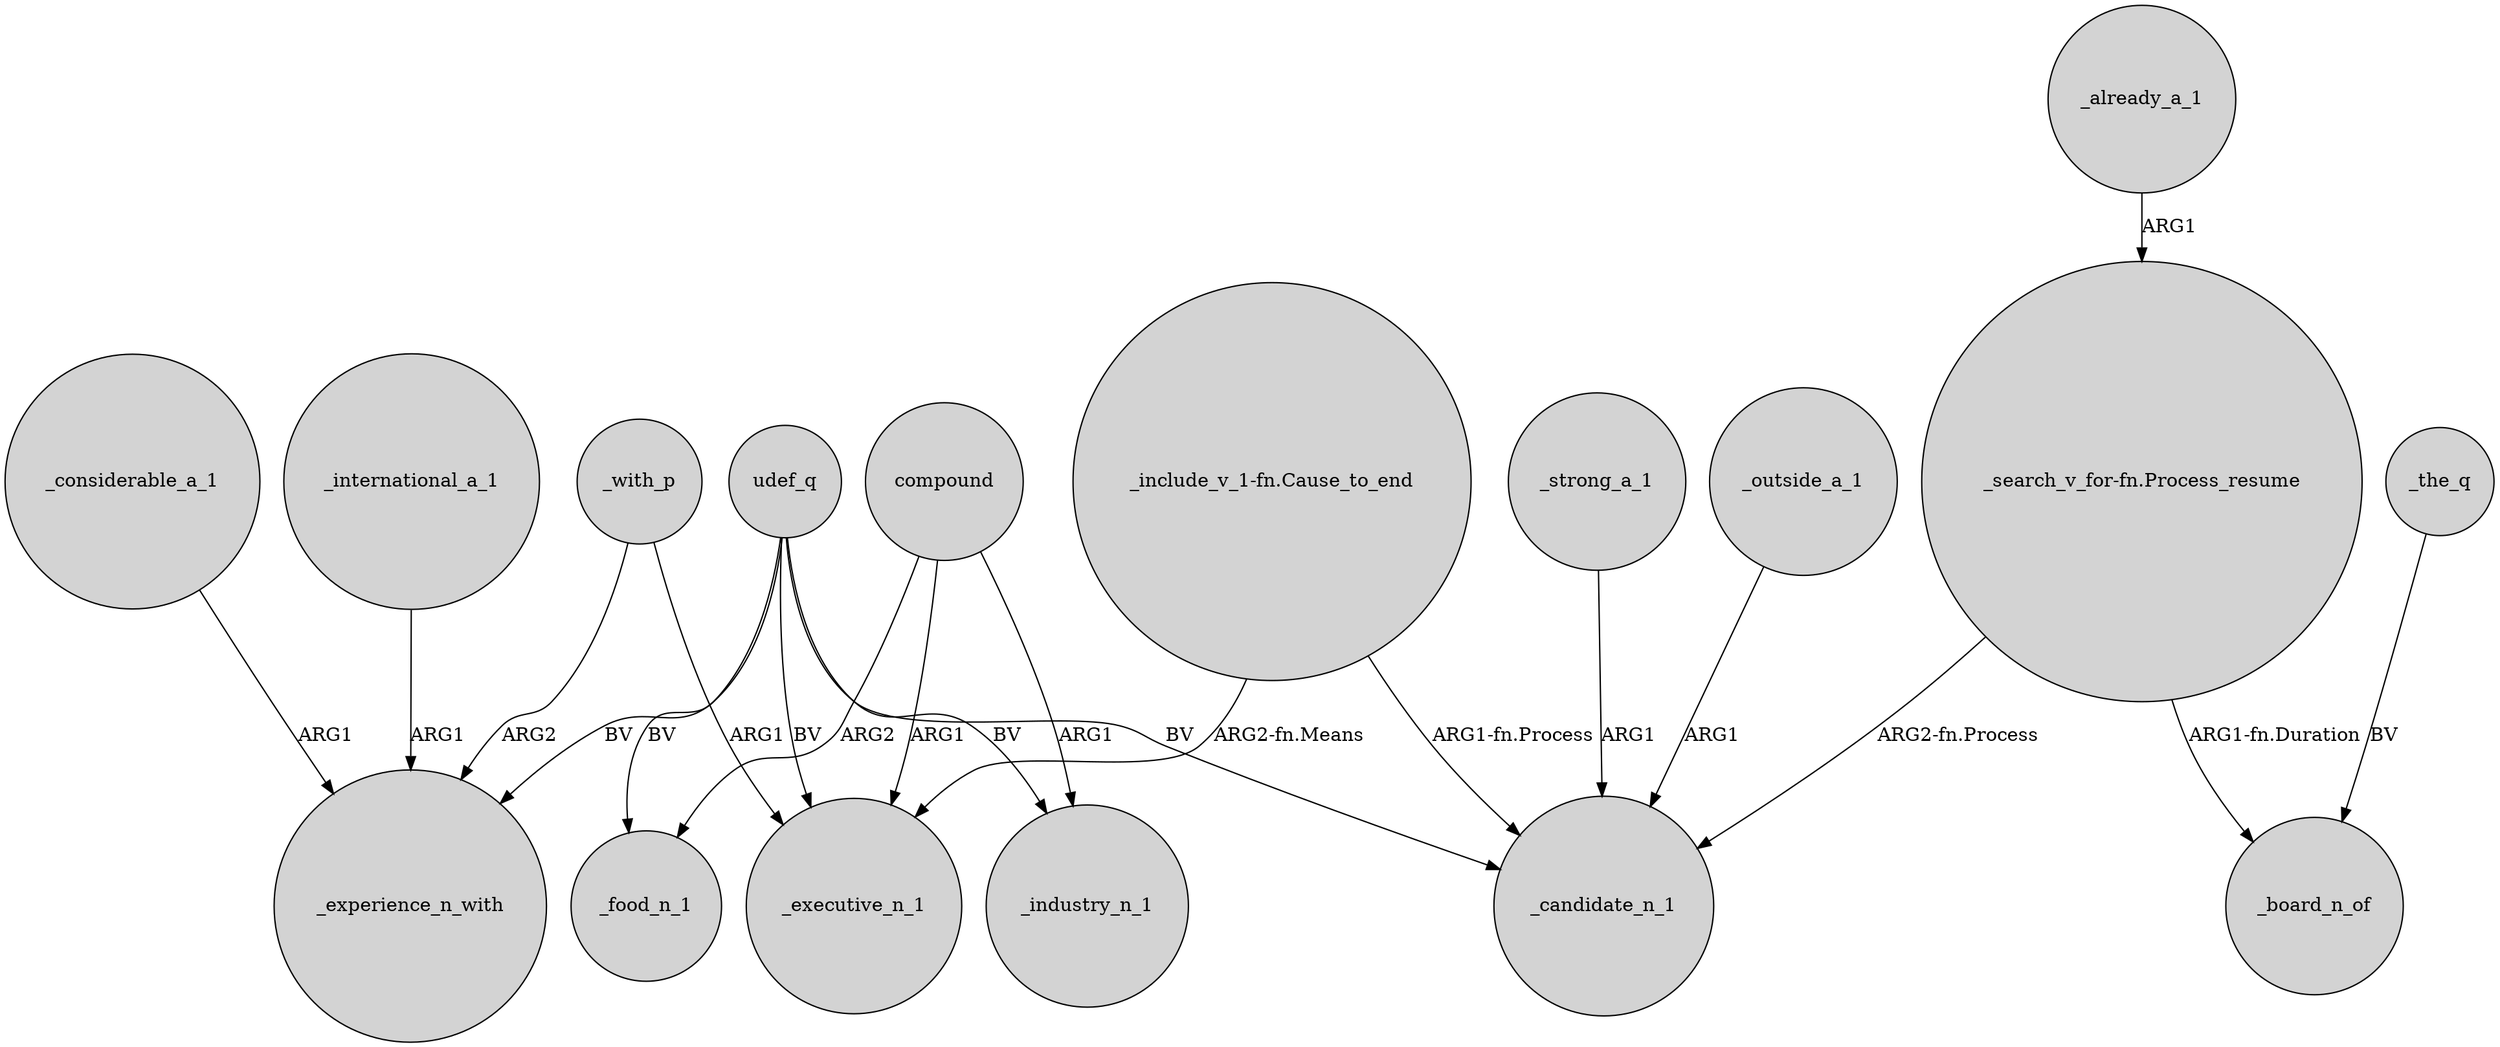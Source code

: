 digraph {
	node [shape=circle style=filled]
	_with_p -> _experience_n_with [label=ARG2]
	_the_q -> _board_n_of [label=BV]
	_with_p -> _executive_n_1 [label=ARG1]
	compound -> _industry_n_1 [label=ARG1]
	"_include_v_1-fn.Cause_to_end" -> _executive_n_1 [label="ARG2-fn.Means"]
	udef_q -> _executive_n_1 [label=BV]
	compound -> _food_n_1 [label=ARG2]
	"_search_v_for-fn.Process_resume" -> _candidate_n_1 [label="ARG2-fn.Process"]
	udef_q -> _food_n_1 [label=BV]
	"_include_v_1-fn.Cause_to_end" -> _candidate_n_1 [label="ARG1-fn.Process"]
	compound -> _executive_n_1 [label=ARG1]
	udef_q -> _candidate_n_1 [label=BV]
	udef_q -> _industry_n_1 [label=BV]
	_considerable_a_1 -> _experience_n_with [label=ARG1]
	_already_a_1 -> "_search_v_for-fn.Process_resume" [label=ARG1]
	_strong_a_1 -> _candidate_n_1 [label=ARG1]
	_outside_a_1 -> _candidate_n_1 [label=ARG1]
	udef_q -> _experience_n_with [label=BV]
	_international_a_1 -> _experience_n_with [label=ARG1]
	"_search_v_for-fn.Process_resume" -> _board_n_of [label="ARG1-fn.Duration"]
}
